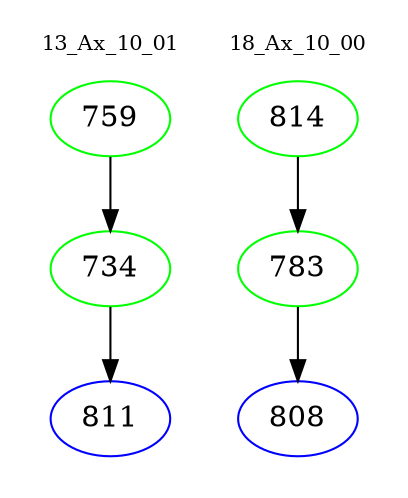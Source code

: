 digraph{
subgraph cluster_0 {
color = white
label = "13_Ax_10_01";
fontsize=10;
T0_759 [label="759", color="green"]
T0_759 -> T0_734 [color="black"]
T0_734 [label="734", color="green"]
T0_734 -> T0_811 [color="black"]
T0_811 [label="811", color="blue"]
}
subgraph cluster_1 {
color = white
label = "18_Ax_10_00";
fontsize=10;
T1_814 [label="814", color="green"]
T1_814 -> T1_783 [color="black"]
T1_783 [label="783", color="green"]
T1_783 -> T1_808 [color="black"]
T1_808 [label="808", color="blue"]
}
}
